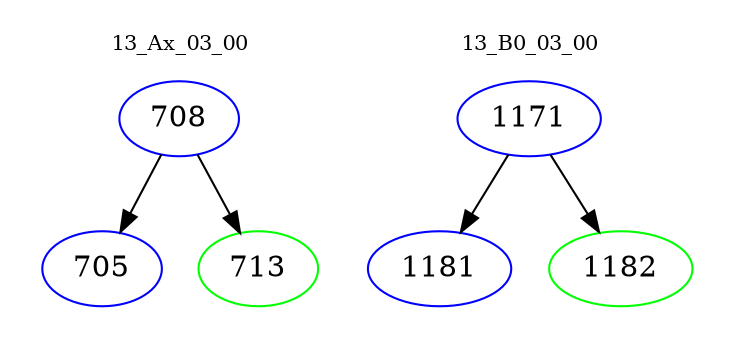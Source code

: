 digraph{
subgraph cluster_0 {
color = white
label = "13_Ax_03_00";
fontsize=10;
T0_708 [label="708", color="blue"]
T0_708 -> T0_705 [color="black"]
T0_705 [label="705", color="blue"]
T0_708 -> T0_713 [color="black"]
T0_713 [label="713", color="green"]
}
subgraph cluster_1 {
color = white
label = "13_B0_03_00";
fontsize=10;
T1_1171 [label="1171", color="blue"]
T1_1171 -> T1_1181 [color="black"]
T1_1181 [label="1181", color="blue"]
T1_1171 -> T1_1182 [color="black"]
T1_1182 [label="1182", color="green"]
}
}
